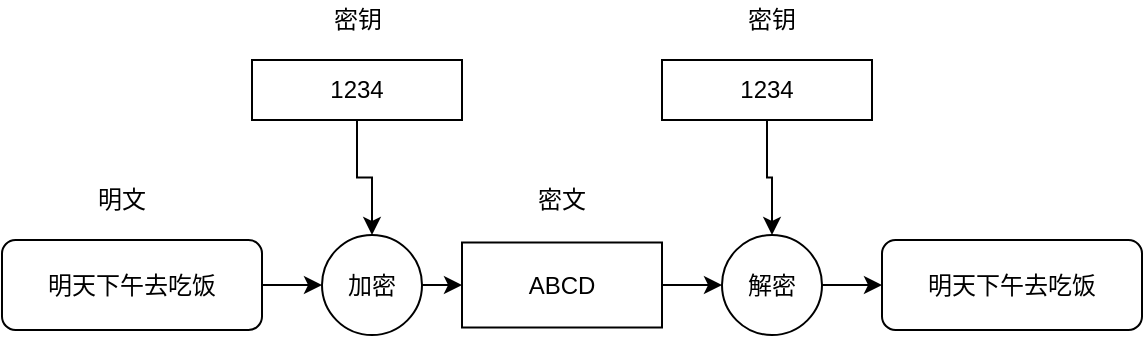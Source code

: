 <mxfile version="14.2.9" type="github">
  <diagram id="2zZohL34fuAizkkNtW7m" name="Page-1">
    <mxGraphModel dx="806" dy="490" grid="1" gridSize="10" guides="1" tooltips="1" connect="1" arrows="1" fold="1" page="1" pageScale="1" pageWidth="827" pageHeight="1169" math="0" shadow="0">
      <root>
        <mxCell id="0" />
        <mxCell id="1" parent="0" />
        <mxCell id="xh9UEQg4_IJuGhr8X1SV-8" style="edgeStyle=orthogonalEdgeStyle;rounded=0;orthogonalLoop=1;jettySize=auto;html=1;exitX=1;exitY=0.5;exitDx=0;exitDy=0;entryX=0;entryY=0.5;entryDx=0;entryDy=0;" edge="1" parent="1" source="xh9UEQg4_IJuGhr8X1SV-1" target="xh9UEQg4_IJuGhr8X1SV-2">
          <mxGeometry relative="1" as="geometry" />
        </mxCell>
        <mxCell id="xh9UEQg4_IJuGhr8X1SV-1" value="明天下午去吃饭" style="rounded=1;whiteSpace=wrap;html=1;" vertex="1" parent="1">
          <mxGeometry x="80" y="550" width="130" height="45" as="geometry" />
        </mxCell>
        <mxCell id="xh9UEQg4_IJuGhr8X1SV-13" style="edgeStyle=orthogonalEdgeStyle;rounded=0;orthogonalLoop=1;jettySize=auto;html=1;exitX=1;exitY=0.5;exitDx=0;exitDy=0;entryX=0;entryY=0.5;entryDx=0;entryDy=0;" edge="1" parent="1" source="xh9UEQg4_IJuGhr8X1SV-2" target="xh9UEQg4_IJuGhr8X1SV-5">
          <mxGeometry relative="1" as="geometry" />
        </mxCell>
        <mxCell id="xh9UEQg4_IJuGhr8X1SV-2" value="加密" style="ellipse;whiteSpace=wrap;html=1;" vertex="1" parent="1">
          <mxGeometry x="240" y="547.5" width="50" height="50" as="geometry" />
        </mxCell>
        <mxCell id="xh9UEQg4_IJuGhr8X1SV-15" style="edgeStyle=orthogonalEdgeStyle;rounded=0;orthogonalLoop=1;jettySize=auto;html=1;exitX=1;exitY=0.5;exitDx=0;exitDy=0;entryX=0;entryY=0.5;entryDx=0;entryDy=0;" edge="1" parent="1" source="xh9UEQg4_IJuGhr8X1SV-3" target="xh9UEQg4_IJuGhr8X1SV-4">
          <mxGeometry relative="1" as="geometry" />
        </mxCell>
        <mxCell id="xh9UEQg4_IJuGhr8X1SV-3" value="解密" style="ellipse;whiteSpace=wrap;html=1;" vertex="1" parent="1">
          <mxGeometry x="440" y="547.5" width="50" height="50" as="geometry" />
        </mxCell>
        <mxCell id="xh9UEQg4_IJuGhr8X1SV-4" value="明天下午去吃饭" style="rounded=1;whiteSpace=wrap;html=1;" vertex="1" parent="1">
          <mxGeometry x="520" y="550" width="130" height="45" as="geometry" />
        </mxCell>
        <mxCell id="xh9UEQg4_IJuGhr8X1SV-14" style="edgeStyle=orthogonalEdgeStyle;rounded=0;orthogonalLoop=1;jettySize=auto;html=1;exitX=1;exitY=0.5;exitDx=0;exitDy=0;entryX=0;entryY=0.5;entryDx=0;entryDy=0;" edge="1" parent="1" source="xh9UEQg4_IJuGhr8X1SV-5" target="xh9UEQg4_IJuGhr8X1SV-3">
          <mxGeometry relative="1" as="geometry" />
        </mxCell>
        <mxCell id="xh9UEQg4_IJuGhr8X1SV-5" value="ABCD" style="rounded=0;whiteSpace=wrap;html=1;" vertex="1" parent="1">
          <mxGeometry x="310" y="551.25" width="100" height="42.5" as="geometry" />
        </mxCell>
        <mxCell id="xh9UEQg4_IJuGhr8X1SV-16" value="明文" style="text;html=1;strokeColor=none;fillColor=none;align=center;verticalAlign=middle;whiteSpace=wrap;rounded=0;" vertex="1" parent="1">
          <mxGeometry x="120" y="520" width="40" height="20" as="geometry" />
        </mxCell>
        <mxCell id="xh9UEQg4_IJuGhr8X1SV-17" value="密文" style="text;html=1;strokeColor=none;fillColor=none;align=center;verticalAlign=middle;whiteSpace=wrap;rounded=0;" vertex="1" parent="1">
          <mxGeometry x="340" y="520" width="40" height="20" as="geometry" />
        </mxCell>
        <mxCell id="xh9UEQg4_IJuGhr8X1SV-20" style="edgeStyle=orthogonalEdgeStyle;rounded=0;orthogonalLoop=1;jettySize=auto;html=1;exitX=0.5;exitY=1;exitDx=0;exitDy=0;entryX=0.5;entryY=0;entryDx=0;entryDy=0;" edge="1" parent="1" source="xh9UEQg4_IJuGhr8X1SV-18" target="xh9UEQg4_IJuGhr8X1SV-2">
          <mxGeometry relative="1" as="geometry" />
        </mxCell>
        <mxCell id="xh9UEQg4_IJuGhr8X1SV-18" value="1234" style="rounded=0;whiteSpace=wrap;html=1;" vertex="1" parent="1">
          <mxGeometry x="205" y="460" width="105" height="30" as="geometry" />
        </mxCell>
        <mxCell id="xh9UEQg4_IJuGhr8X1SV-21" style="edgeStyle=orthogonalEdgeStyle;rounded=0;orthogonalLoop=1;jettySize=auto;html=1;exitX=0.5;exitY=1;exitDx=0;exitDy=0;entryX=0.5;entryY=0;entryDx=0;entryDy=0;" edge="1" parent="1" source="xh9UEQg4_IJuGhr8X1SV-19" target="xh9UEQg4_IJuGhr8X1SV-3">
          <mxGeometry relative="1" as="geometry" />
        </mxCell>
        <mxCell id="xh9UEQg4_IJuGhr8X1SV-19" value="1234" style="rounded=0;whiteSpace=wrap;html=1;" vertex="1" parent="1">
          <mxGeometry x="410" y="460" width="105" height="30" as="geometry" />
        </mxCell>
        <mxCell id="xh9UEQg4_IJuGhr8X1SV-22" value="密钥" style="text;html=1;strokeColor=none;fillColor=none;align=center;verticalAlign=middle;whiteSpace=wrap;rounded=0;" vertex="1" parent="1">
          <mxGeometry x="237.5" y="430" width="40" height="20" as="geometry" />
        </mxCell>
        <mxCell id="xh9UEQg4_IJuGhr8X1SV-23" value="密钥" style="text;html=1;strokeColor=none;fillColor=none;align=center;verticalAlign=middle;whiteSpace=wrap;rounded=0;" vertex="1" parent="1">
          <mxGeometry x="445" y="430" width="40" height="20" as="geometry" />
        </mxCell>
      </root>
    </mxGraphModel>
  </diagram>
</mxfile>
